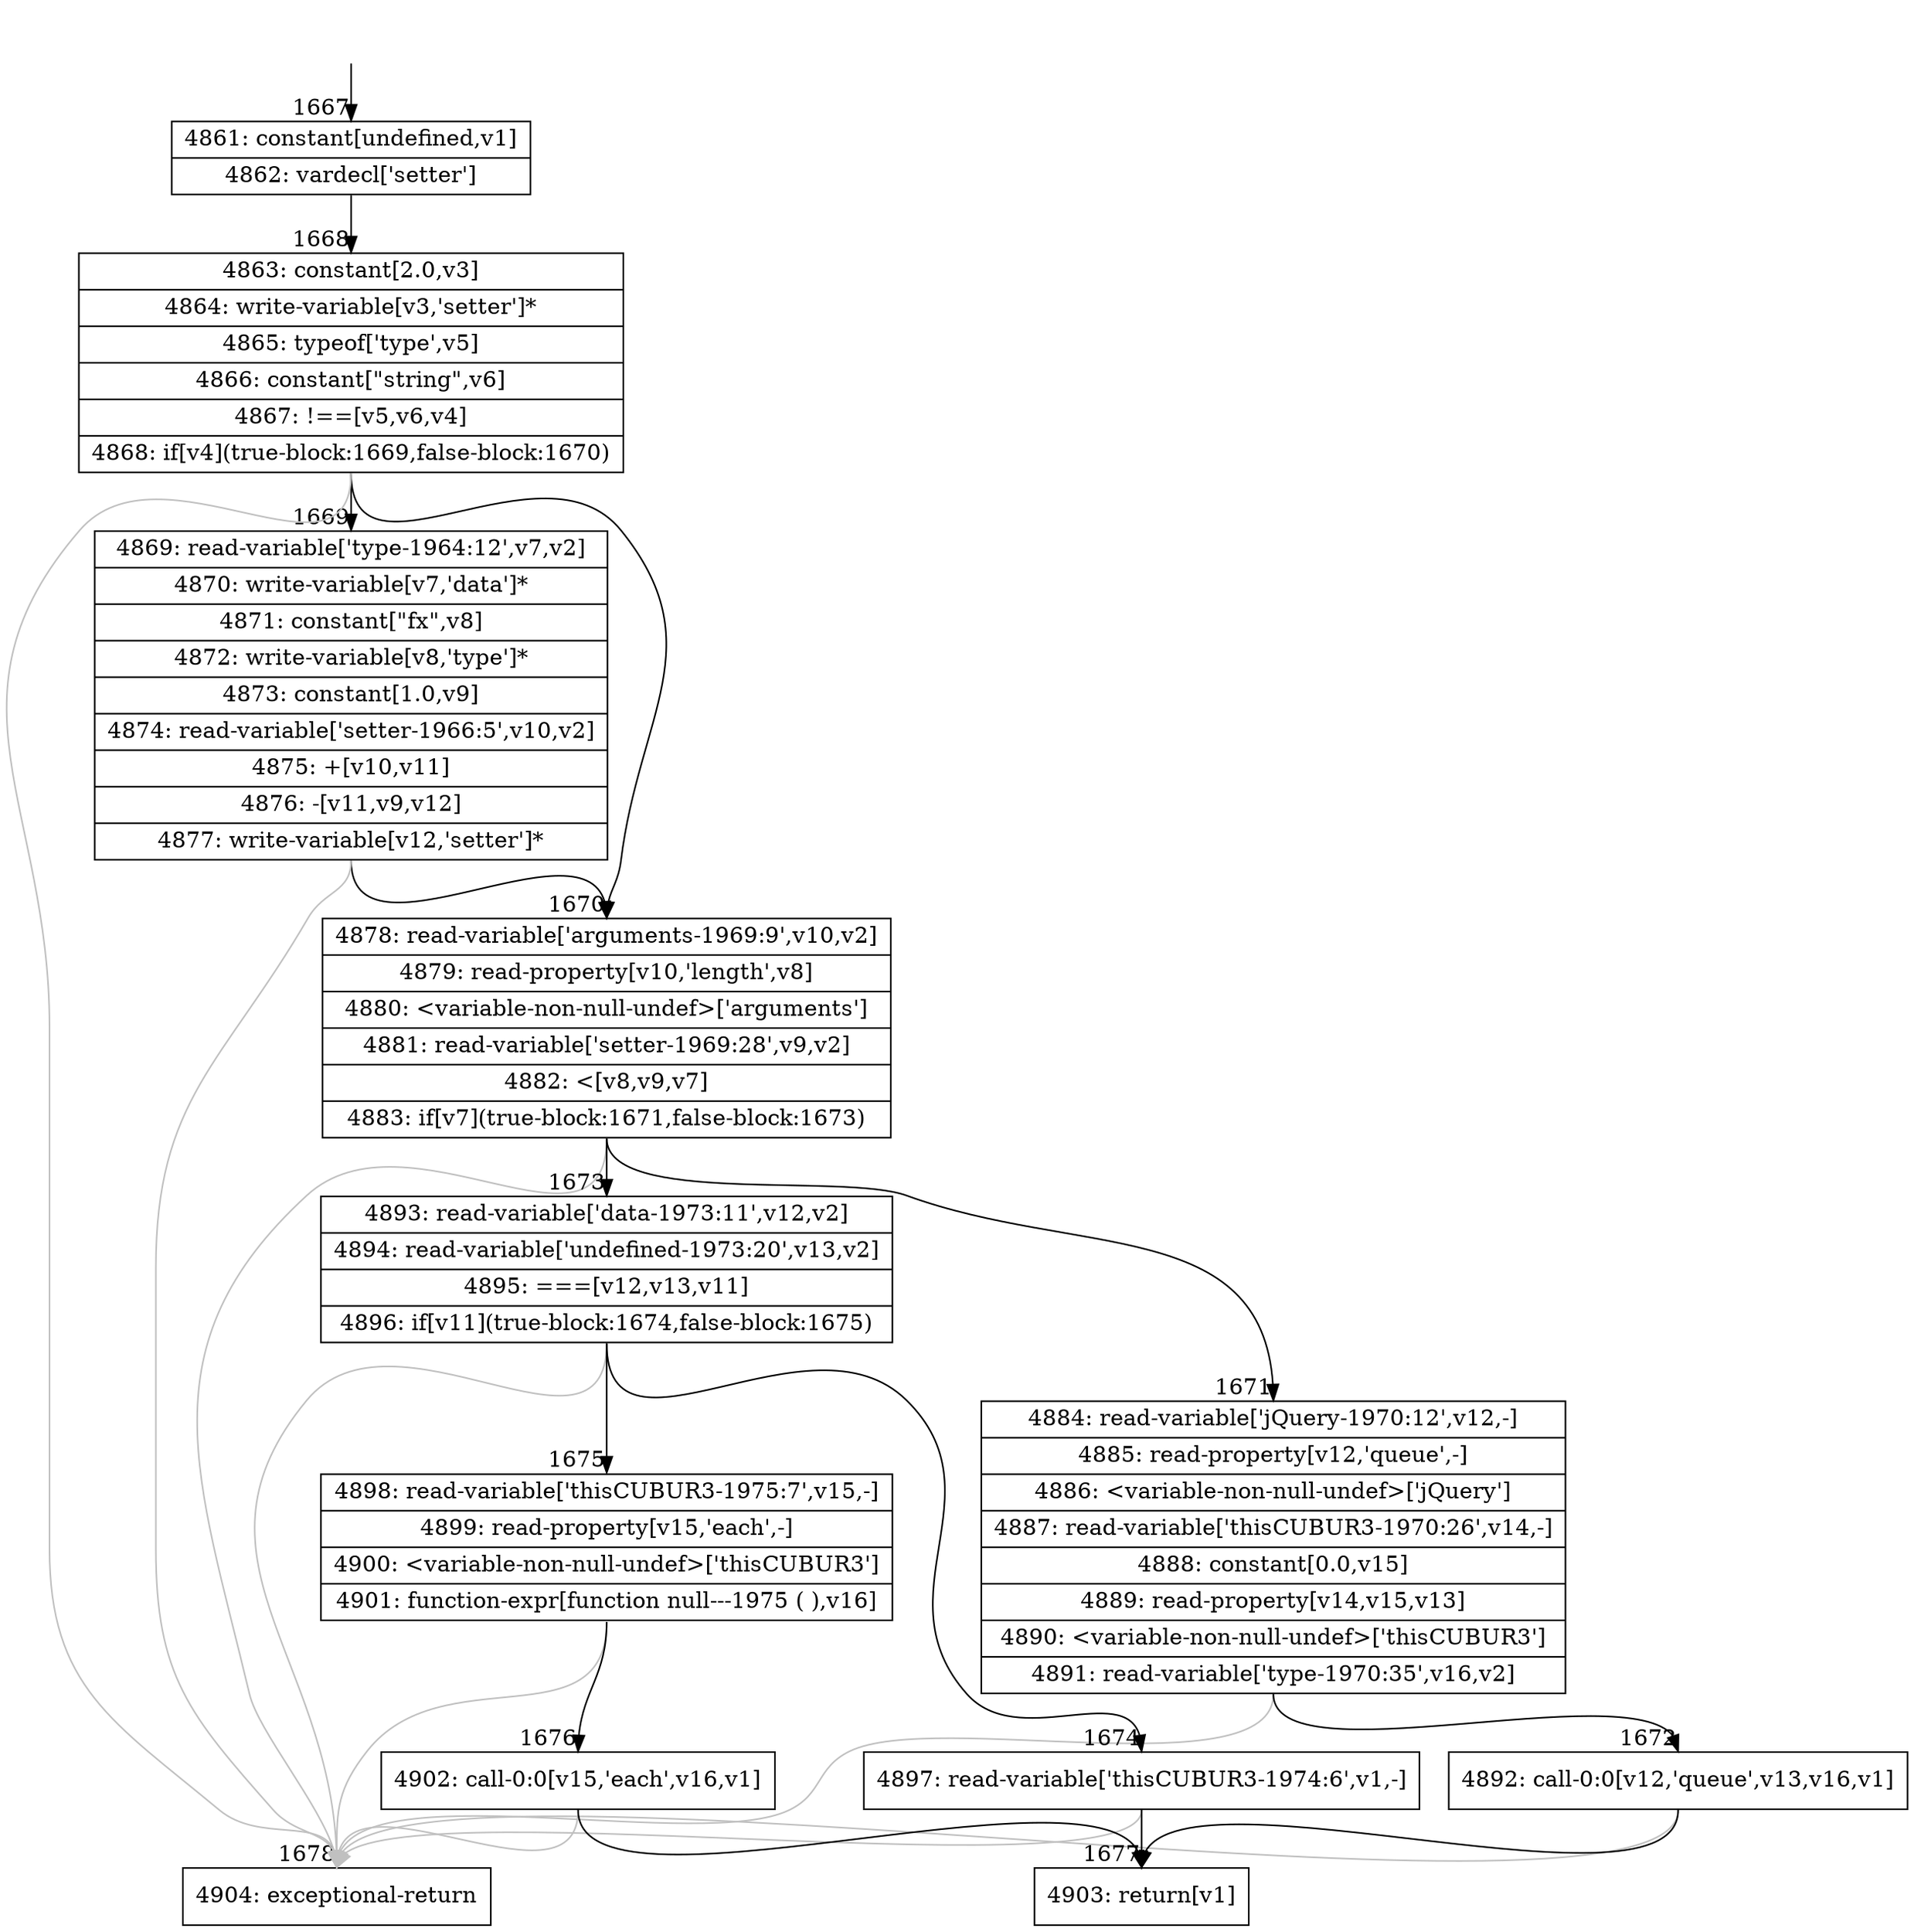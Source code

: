 digraph {
rankdir="TD"
BB_entry113[shape=none,label=""];
BB_entry113 -> BB1667 [tailport=s, headport=n, headlabel="    1667"]
BB1667 [shape=record label="{4861: constant[undefined,v1]|4862: vardecl['setter']}" ] 
BB1667 -> BB1668 [tailport=s, headport=n, headlabel="      1668"]
BB1668 [shape=record label="{4863: constant[2.0,v3]|4864: write-variable[v3,'setter']*|4865: typeof['type',v5]|4866: constant[\"string\",v6]|4867: !==[v5,v6,v4]|4868: if[v4](true-block:1669,false-block:1670)}" ] 
BB1668 -> BB1669 [tailport=s, headport=n, headlabel="      1669"]
BB1668 -> BB1670 [tailport=s, headport=n, headlabel="      1670"]
BB1668 -> BB1678 [tailport=s, headport=n, color=gray, headlabel="      1678"]
BB1669 [shape=record label="{4869: read-variable['type-1964:12',v7,v2]|4870: write-variable[v7,'data']*|4871: constant[\"fx\",v8]|4872: write-variable[v8,'type']*|4873: constant[1.0,v9]|4874: read-variable['setter-1966:5',v10,v2]|4875: +[v10,v11]|4876: -[v11,v9,v12]|4877: write-variable[v12,'setter']*}" ] 
BB1669 -> BB1670 [tailport=s, headport=n]
BB1669 -> BB1678 [tailport=s, headport=n, color=gray]
BB1670 [shape=record label="{4878: read-variable['arguments-1969:9',v10,v2]|4879: read-property[v10,'length',v8]|4880: \<variable-non-null-undef\>['arguments']|4881: read-variable['setter-1969:28',v9,v2]|4882: \<[v8,v9,v7]|4883: if[v7](true-block:1671,false-block:1673)}" ] 
BB1670 -> BB1671 [tailport=s, headport=n, headlabel="      1671"]
BB1670 -> BB1673 [tailport=s, headport=n, headlabel="      1673"]
BB1670 -> BB1678 [tailport=s, headport=n, color=gray]
BB1671 [shape=record label="{4884: read-variable['jQuery-1970:12',v12,-]|4885: read-property[v12,'queue',-]|4886: \<variable-non-null-undef\>['jQuery']|4887: read-variable['thisCUBUR3-1970:26',v14,-]|4888: constant[0.0,v15]|4889: read-property[v14,v15,v13]|4890: \<variable-non-null-undef\>['thisCUBUR3']|4891: read-variable['type-1970:35',v16,v2]}" ] 
BB1671 -> BB1672 [tailport=s, headport=n, headlabel="      1672"]
BB1671 -> BB1678 [tailport=s, headport=n, color=gray]
BB1672 [shape=record label="{4892: call-0:0[v12,'queue',v13,v16,v1]}" ] 
BB1672 -> BB1677 [tailport=s, headport=n, headlabel="      1677"]
BB1672 -> BB1678 [tailport=s, headport=n, color=gray]
BB1673 [shape=record label="{4893: read-variable['data-1973:11',v12,v2]|4894: read-variable['undefined-1973:20',v13,v2]|4895: ===[v12,v13,v11]|4896: if[v11](true-block:1674,false-block:1675)}" ] 
BB1673 -> BB1674 [tailport=s, headport=n, headlabel="      1674"]
BB1673 -> BB1675 [tailport=s, headport=n, headlabel="      1675"]
BB1673 -> BB1678 [tailport=s, headport=n, color=gray]
BB1674 [shape=record label="{4897: read-variable['thisCUBUR3-1974:6',v1,-]}" ] 
BB1674 -> BB1677 [tailport=s, headport=n]
BB1674 -> BB1678 [tailport=s, headport=n, color=gray]
BB1675 [shape=record label="{4898: read-variable['thisCUBUR3-1975:7',v15,-]|4899: read-property[v15,'each',-]|4900: \<variable-non-null-undef\>['thisCUBUR3']|4901: function-expr[function null---1975 ( ),v16]}" ] 
BB1675 -> BB1676 [tailport=s, headport=n, headlabel="      1676"]
BB1675 -> BB1678 [tailport=s, headport=n, color=gray]
BB1676 [shape=record label="{4902: call-0:0[v15,'each',v16,v1]}" ] 
BB1676 -> BB1677 [tailport=s, headport=n]
BB1676 -> BB1678 [tailport=s, headport=n, color=gray]
BB1677 [shape=record label="{4903: return[v1]}" ] 
BB1678 [shape=record label="{4904: exceptional-return}" ] 
}
